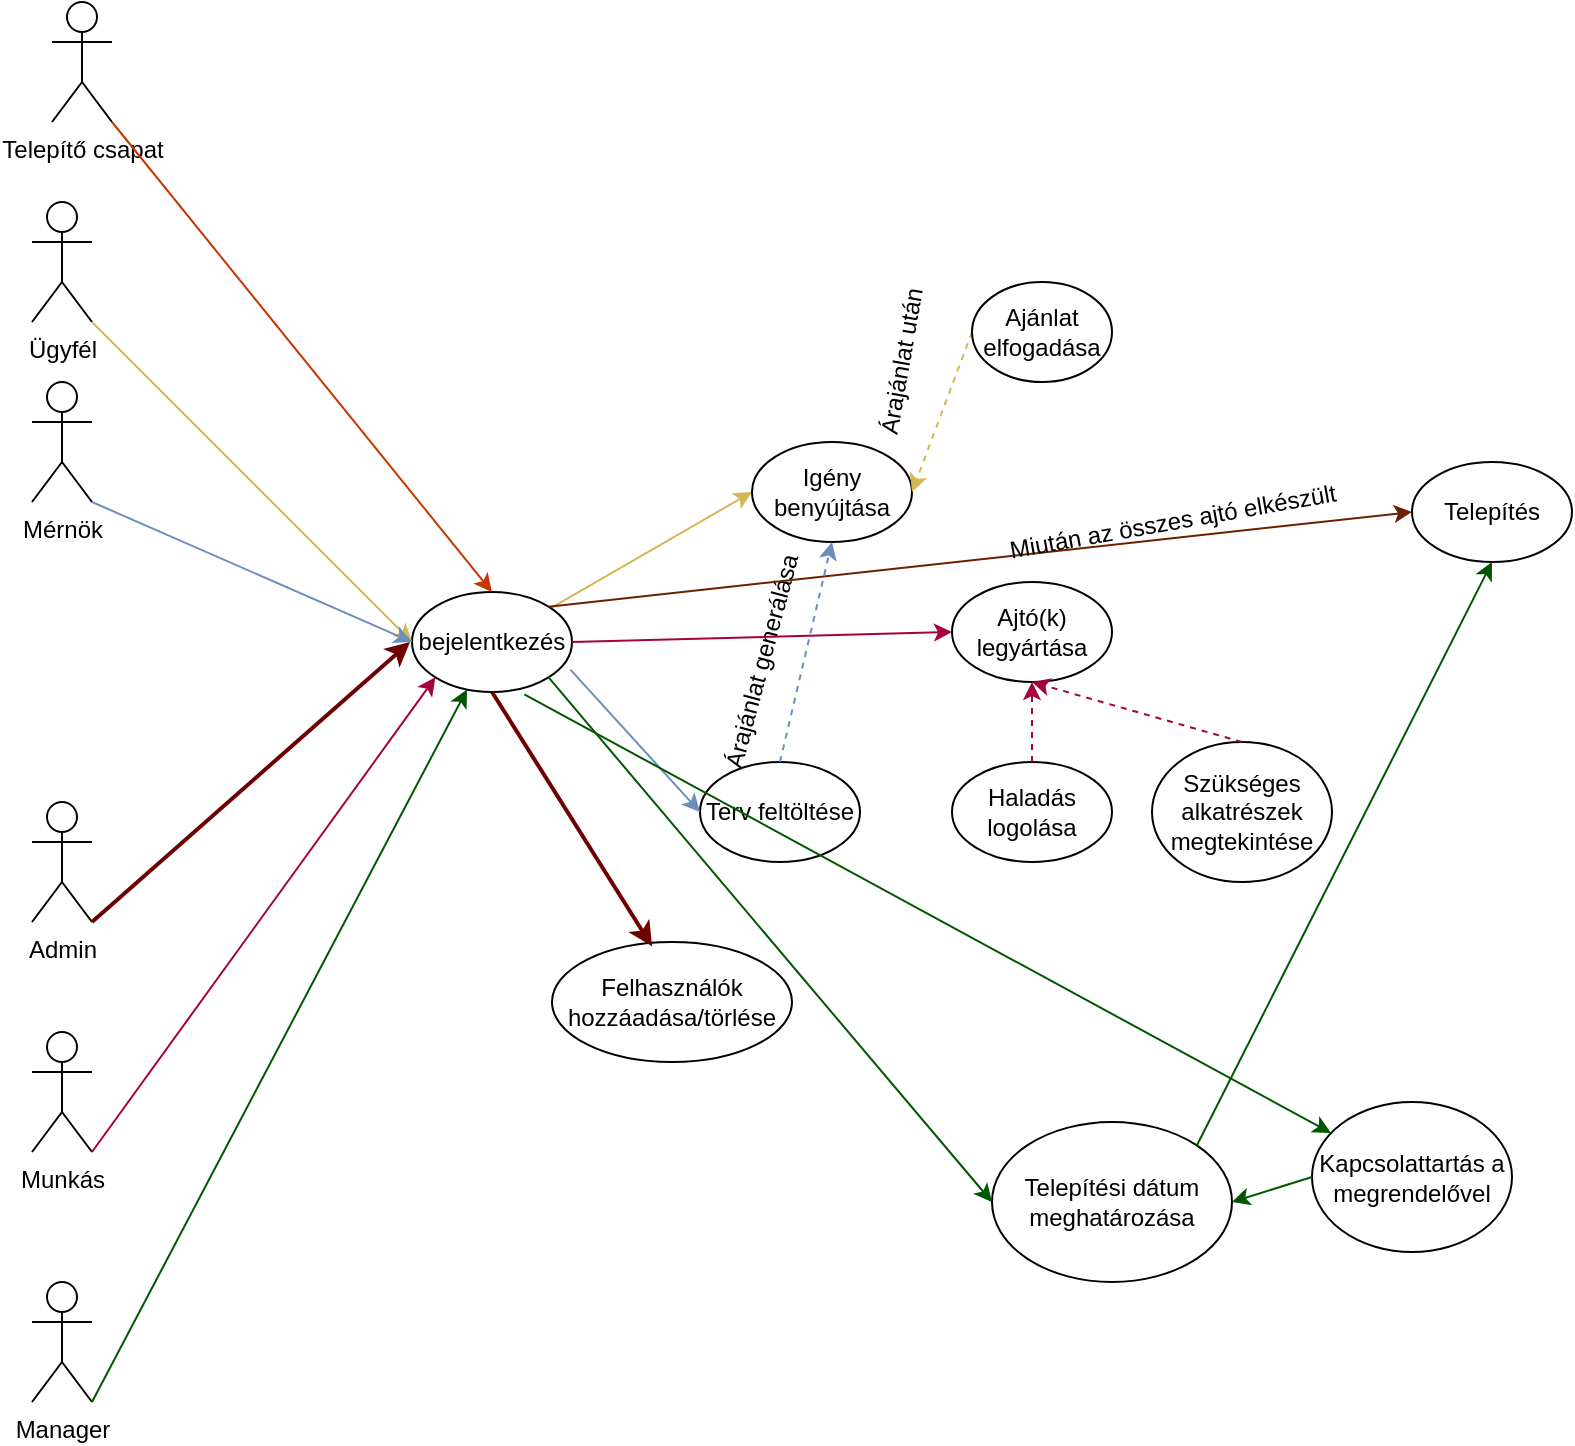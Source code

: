<mxfile version="12.7.6" type="device"><diagram id="hxNi5fXYaRUvgaKCj4vG" name="Page-1"><mxGraphModel dx="1483" dy="713" grid="1" gridSize="10" guides="1" tooltips="1" connect="1" arrows="1" fold="1" page="1" pageScale="1" pageWidth="827" pageHeight="1169" math="0" shadow="0"><root><mxCell id="0"/><mxCell id="1" parent="0"/><mxCell id="wrsXE0FORvsDx2m1cXRY-1" value="Ügyfél&lt;br&gt;" style="shape=umlActor;verticalLabelPosition=bottom;labelBackgroundColor=#ffffff;verticalAlign=top;html=1;outlineConnect=0;fontFamily=Helvetica;" vertex="1" parent="1"><mxGeometry x="40" y="110" width="30" height="60" as="geometry"/></mxCell><mxCell id="wrsXE0FORvsDx2m1cXRY-2" value="" style="endArrow=classic;html=1;fontFamily=Helvetica;entryX=0;entryY=0.5;entryDx=0;entryDy=0;fillColor=#fff2cc;strokeColor=#d6b656;" edge="1" parent="1" source="wrsXE0FORvsDx2m1cXRY-20" target="wrsXE0FORvsDx2m1cXRY-16"><mxGeometry width="50" height="50" relative="1" as="geometry"><mxPoint x="390" y="310" as="sourcePoint"/><mxPoint x="153.496" y="114.779" as="targetPoint"/></mxGeometry></mxCell><mxCell id="wrsXE0FORvsDx2m1cXRY-6" value="Mérnök" style="shape=umlActor;verticalLabelPosition=bottom;labelBackgroundColor=#ffffff;verticalAlign=top;html=1;outlineConnect=0;fontFamily=Helvetica;" vertex="1" parent="1"><mxGeometry x="40" y="200" width="30" height="60" as="geometry"/></mxCell><mxCell id="wrsXE0FORvsDx2m1cXRY-10" value="Admin&lt;br&gt;" style="shape=umlActor;verticalLabelPosition=bottom;labelBackgroundColor=#ffffff;verticalAlign=top;html=1;outlineConnect=0;fontFamily=Helvetica;" vertex="1" parent="1"><mxGeometry x="40" y="410" width="30" height="60" as="geometry"/></mxCell><mxCell id="wrsXE0FORvsDx2m1cXRY-16" value="Igény benyújtása" style="ellipse;whiteSpace=wrap;html=1;" vertex="1" parent="1"><mxGeometry x="400" y="230" width="80" height="50" as="geometry"/></mxCell><mxCell id="wrsXE0FORvsDx2m1cXRY-17" value="" style="endArrow=classic;html=1;fontFamily=Helvetica;entryX=1;entryY=0.5;entryDx=0;entryDy=0;exitX=0;exitY=0.5;exitDx=0;exitDy=0;dashed=1;fillColor=#fff2cc;strokeColor=#d6b656;" edge="1" parent="1" source="wrsXE0FORvsDx2m1cXRY-18" target="wrsXE0FORvsDx2m1cXRY-16"><mxGeometry width="50" height="50" relative="1" as="geometry"><mxPoint x="660" y="480" as="sourcePoint"/><mxPoint x="710" y="430" as="targetPoint"/></mxGeometry></mxCell><mxCell id="wrsXE0FORvsDx2m1cXRY-18" value="Ajánlat elfogadása" style="ellipse;whiteSpace=wrap;html=1;fontFamily=Helvetica;" vertex="1" parent="1"><mxGeometry x="510" y="150" width="70" height="50" as="geometry"/></mxCell><mxCell id="wrsXE0FORvsDx2m1cXRY-19" value="Árajánlat után" style="text;html=1;align=center;verticalAlign=middle;resizable=0;points=[];autosize=1;fontFamily=Helvetica;rotation=-80;" vertex="1" parent="1"><mxGeometry x="430" y="180" width="90" height="20" as="geometry"/></mxCell><mxCell id="wrsXE0FORvsDx2m1cXRY-20" value="bejelentkezés" style="ellipse;whiteSpace=wrap;html=1;fontFamily=Helvetica;" vertex="1" parent="1"><mxGeometry x="230" y="305" width="80" height="50" as="geometry"/></mxCell><mxCell id="wrsXE0FORvsDx2m1cXRY-21" value="" style="endArrow=classic;html=1;fontFamily=Helvetica;entryX=0;entryY=0.5;entryDx=0;entryDy=0;exitX=1;exitY=1;exitDx=0;exitDy=0;exitPerimeter=0;fillColor=#fff2cc;strokeColor=#d6b656;" edge="1" parent="1" source="wrsXE0FORvsDx2m1cXRY-1" target="wrsXE0FORvsDx2m1cXRY-20"><mxGeometry width="50" height="50" relative="1" as="geometry"><mxPoint x="410" y="340" as="sourcePoint"/><mxPoint x="460" y="290" as="targetPoint"/></mxGeometry></mxCell><mxCell id="wrsXE0FORvsDx2m1cXRY-22" value="" style="endArrow=classic;html=1;fontFamily=Helvetica;exitX=1;exitY=1;exitDx=0;exitDy=0;exitPerimeter=0;entryX=0;entryY=0.5;entryDx=0;entryDy=0;fillColor=#dae8fc;strokeColor=#6c8ebf;" edge="1" parent="1" source="wrsXE0FORvsDx2m1cXRY-6" target="wrsXE0FORvsDx2m1cXRY-20"><mxGeometry width="50" height="50" relative="1" as="geometry"><mxPoint x="410" y="340" as="sourcePoint"/><mxPoint x="460" y="290" as="targetPoint"/></mxGeometry></mxCell><mxCell id="wrsXE0FORvsDx2m1cXRY-25" value="" style="endArrow=classic;html=1;fontFamily=Helvetica;exitX=1;exitY=1;exitDx=0;exitDy=0;exitPerimeter=0;fillColor=#a20025;strokeColor=#6F0000;strokeWidth=2;" edge="1" parent="1" source="wrsXE0FORvsDx2m1cXRY-10"><mxGeometry width="50" height="50" relative="1" as="geometry"><mxPoint x="410" y="340" as="sourcePoint"/><mxPoint x="229" y="330" as="targetPoint"/></mxGeometry></mxCell><mxCell id="wrsXE0FORvsDx2m1cXRY-27" value="Terv feltöltése" style="ellipse;whiteSpace=wrap;html=1;fontFamily=Helvetica;" vertex="1" parent="1"><mxGeometry x="374" y="390" width="80" height="50" as="geometry"/></mxCell><mxCell id="wrsXE0FORvsDx2m1cXRY-28" value="" style="endArrow=classic;html=1;fontFamily=Helvetica;exitX=0.99;exitY=0.776;exitDx=0;exitDy=0;exitPerimeter=0;entryX=0;entryY=0.5;entryDx=0;entryDy=0;fillColor=#dae8fc;strokeColor=#6c8ebf;" edge="1" parent="1" source="wrsXE0FORvsDx2m1cXRY-20" target="wrsXE0FORvsDx2m1cXRY-27"><mxGeometry width="50" height="50" relative="1" as="geometry"><mxPoint x="410" y="340" as="sourcePoint"/><mxPoint x="460" y="290" as="targetPoint"/></mxGeometry></mxCell><mxCell id="wrsXE0FORvsDx2m1cXRY-29" value="" style="endArrow=classic;html=1;fontFamily=Helvetica;entryX=0.5;entryY=1;entryDx=0;entryDy=0;fillColor=#dae8fc;strokeColor=#6c8ebf;dashed=1;exitX=0.5;exitY=0;exitDx=0;exitDy=0;" edge="1" parent="1" source="wrsXE0FORvsDx2m1cXRY-27" target="wrsXE0FORvsDx2m1cXRY-16"><mxGeometry width="50" height="50" relative="1" as="geometry"><mxPoint x="410" y="340" as="sourcePoint"/><mxPoint x="460" y="290" as="targetPoint"/></mxGeometry></mxCell><mxCell id="wrsXE0FORvsDx2m1cXRY-35" value="Felhasználók hozzáadása/törlése" style="ellipse;whiteSpace=wrap;html=1;fontFamily=Helvetica;" vertex="1" parent="1"><mxGeometry x="300" y="480" width="120" height="60" as="geometry"/></mxCell><mxCell id="wrsXE0FORvsDx2m1cXRY-36" value="" style="endArrow=classic;html=1;fontFamily=Helvetica;exitX=0.5;exitY=1;exitDx=0;exitDy=0;entryX=0.417;entryY=0.037;entryDx=0;entryDy=0;entryPerimeter=0;fillColor=#a20025;strokeColor=#6F0000;strokeWidth=2;" edge="1" parent="1" source="wrsXE0FORvsDx2m1cXRY-20" target="wrsXE0FORvsDx2m1cXRY-35"><mxGeometry width="50" height="50" relative="1" as="geometry"><mxPoint x="410" y="340" as="sourcePoint"/><mxPoint x="460" y="290" as="targetPoint"/></mxGeometry></mxCell><mxCell id="wrsXE0FORvsDx2m1cXRY-37" value="Árajánlat generálása" style="text;html=1;align=center;verticalAlign=middle;resizable=0;points=[];autosize=1;fontFamily=Helvetica;rotation=-75;" vertex="1" parent="1"><mxGeometry x="340" y="330" width="130" height="20" as="geometry"/></mxCell><mxCell id="wrsXE0FORvsDx2m1cXRY-40" value="Ajtó(k) legyártása" style="ellipse;whiteSpace=wrap;html=1;fontFamily=Helvetica;" vertex="1" parent="1"><mxGeometry x="500" y="300" width="80" height="50" as="geometry"/></mxCell><mxCell id="wrsXE0FORvsDx2m1cXRY-42" value="Munkás" style="shape=umlActor;verticalLabelPosition=bottom;labelBackgroundColor=#ffffff;verticalAlign=top;html=1;outlineConnect=0;fontFamily=Helvetica;" vertex="1" parent="1"><mxGeometry x="40" y="525" width="30" height="60" as="geometry"/></mxCell><mxCell id="wrsXE0FORvsDx2m1cXRY-43" value="" style="endArrow=classic;html=1;strokeWidth=1;fontFamily=Helvetica;exitX=1;exitY=1;exitDx=0;exitDy=0;exitPerimeter=0;entryX=0;entryY=1;entryDx=0;entryDy=0;fillColor=#d80073;strokeColor=#A50040;" edge="1" parent="1" source="wrsXE0FORvsDx2m1cXRY-42" target="wrsXE0FORvsDx2m1cXRY-20"><mxGeometry width="50" height="50" relative="1" as="geometry"><mxPoint x="410" y="440" as="sourcePoint"/><mxPoint x="460" y="390" as="targetPoint"/></mxGeometry></mxCell><mxCell id="wrsXE0FORvsDx2m1cXRY-44" value="" style="endArrow=classic;html=1;strokeWidth=1;fontFamily=Helvetica;entryX=0;entryY=0.5;entryDx=0;entryDy=0;exitX=1;exitY=0.5;exitDx=0;exitDy=0;fillColor=#d80073;strokeColor=#A50040;" edge="1" parent="1" source="wrsXE0FORvsDx2m1cXRY-20" target="wrsXE0FORvsDx2m1cXRY-40"><mxGeometry width="50" height="50" relative="1" as="geometry"><mxPoint x="410" y="440" as="sourcePoint"/><mxPoint x="460" y="390" as="targetPoint"/></mxGeometry></mxCell><mxCell id="wrsXE0FORvsDx2m1cXRY-45" value="Haladás logolása" style="ellipse;whiteSpace=wrap;html=1;fontFamily=Helvetica;" vertex="1" parent="1"><mxGeometry x="500" y="390" width="80" height="50" as="geometry"/></mxCell><mxCell id="wrsXE0FORvsDx2m1cXRY-46" value="Szükséges alkatrészek megtekintése" style="ellipse;whiteSpace=wrap;html=1;fontFamily=Helvetica;" vertex="1" parent="1"><mxGeometry x="600" y="380" width="90" height="70" as="geometry"/></mxCell><mxCell id="wrsXE0FORvsDx2m1cXRY-47" value="" style="endArrow=classic;html=1;strokeWidth=1;fontFamily=Helvetica;exitX=0.5;exitY=0;exitDx=0;exitDy=0;entryX=0.5;entryY=1;entryDx=0;entryDy=0;fillColor=#d80073;strokeColor=#A50040;dashed=1;" edge="1" parent="1" source="wrsXE0FORvsDx2m1cXRY-46" target="wrsXE0FORvsDx2m1cXRY-40"><mxGeometry width="50" height="50" relative="1" as="geometry"><mxPoint x="410" y="440" as="sourcePoint"/><mxPoint x="460" y="390" as="targetPoint"/></mxGeometry></mxCell><mxCell id="wrsXE0FORvsDx2m1cXRY-48" value="" style="endArrow=classic;html=1;strokeWidth=1;fontFamily=Helvetica;exitX=0.5;exitY=0;exitDx=0;exitDy=0;entryX=0.5;entryY=1;entryDx=0;entryDy=0;fillColor=#d80073;strokeColor=#A50040;dashed=1;" edge="1" parent="1" source="wrsXE0FORvsDx2m1cXRY-45" target="wrsXE0FORvsDx2m1cXRY-40"><mxGeometry width="50" height="50" relative="1" as="geometry"><mxPoint x="410" y="440" as="sourcePoint"/><mxPoint x="460" y="390" as="targetPoint"/></mxGeometry></mxCell><mxCell id="wrsXE0FORvsDx2m1cXRY-49" value="" style="endArrow=classic;html=1;strokeWidth=1;fontFamily=Helvetica;exitX=1;exitY=0;exitDx=0;exitDy=0;entryX=0;entryY=0.5;entryDx=0;entryDy=0;fillColor=#a0522d;strokeColor=#6D1F00;" edge="1" parent="1" source="wrsXE0FORvsDx2m1cXRY-20" target="wrsXE0FORvsDx2m1cXRY-50"><mxGeometry width="50" height="50" relative="1" as="geometry"><mxPoint x="250" y="400" as="sourcePoint"/><mxPoint x="670" y="330" as="targetPoint"/></mxGeometry></mxCell><mxCell id="wrsXE0FORvsDx2m1cXRY-50" value="Telepítés&lt;br&gt;" style="ellipse;whiteSpace=wrap;html=1;fontFamily=Helvetica;" vertex="1" parent="1"><mxGeometry x="730" y="240" width="80" height="50" as="geometry"/></mxCell><mxCell id="wrsXE0FORvsDx2m1cXRY-51" value="Miután az összes ajtó elkészült" style="text;html=1;align=center;verticalAlign=middle;resizable=0;points=[];autosize=1;fontFamily=Helvetica;rotation=-10;" vertex="1" parent="1"><mxGeometry x="520" y="260" width="180" height="20" as="geometry"/></mxCell><mxCell id="wrsXE0FORvsDx2m1cXRY-54" value="Manager" style="shape=umlActor;verticalLabelPosition=bottom;labelBackgroundColor=#ffffff;verticalAlign=top;html=1;outlineConnect=0;fontFamily=Helvetica;" vertex="1" parent="1"><mxGeometry x="40" y="650" width="30" height="60" as="geometry"/></mxCell><mxCell id="wrsXE0FORvsDx2m1cXRY-55" value="" style="endArrow=classic;html=1;strokeWidth=1;fontFamily=Helvetica;exitX=1;exitY=1;exitDx=0;exitDy=0;exitPerimeter=0;fillColor=#008a00;strokeColor=#005700;" edge="1" parent="1" source="wrsXE0FORvsDx2m1cXRY-54" target="wrsXE0FORvsDx2m1cXRY-20"><mxGeometry width="50" height="50" relative="1" as="geometry"><mxPoint x="100" y="705" as="sourcePoint"/><mxPoint x="150" y="655" as="targetPoint"/></mxGeometry></mxCell><mxCell id="wrsXE0FORvsDx2m1cXRY-56" value="" style="endArrow=classic;html=1;strokeWidth=1;fontFamily=Helvetica;exitX=1;exitY=1;exitDx=0;exitDy=0;fillColor=#008a00;strokeColor=#005700;" edge="1" parent="1" source="wrsXE0FORvsDx2m1cXRY-20"><mxGeometry width="50" height="50" relative="1" as="geometry"><mxPoint x="660" y="400" as="sourcePoint"/><mxPoint x="520" y="610" as="targetPoint"/></mxGeometry></mxCell><mxCell id="wrsXE0FORvsDx2m1cXRY-57" value="Telepítési dátum meghatározása" style="ellipse;whiteSpace=wrap;html=1;fontFamily=Helvetica;" vertex="1" parent="1"><mxGeometry x="520" y="570" width="120" height="80" as="geometry"/></mxCell><mxCell id="wrsXE0FORvsDx2m1cXRY-59" value="Kapcsolattartás a megrendelővel" style="ellipse;whiteSpace=wrap;html=1;fontFamily=Helvetica;" vertex="1" parent="1"><mxGeometry x="680" y="560" width="100" height="75" as="geometry"/></mxCell><mxCell id="wrsXE0FORvsDx2m1cXRY-60" value="" style="endArrow=classic;html=1;strokeWidth=1;fontFamily=Helvetica;exitX=0.702;exitY=1.023;exitDx=0;exitDy=0;fillColor=#008a00;strokeColor=#005700;exitPerimeter=0;" edge="1" parent="1" source="wrsXE0FORvsDx2m1cXRY-20" target="wrsXE0FORvsDx2m1cXRY-59"><mxGeometry width="50" height="50" relative="1" as="geometry"><mxPoint x="308.691" y="357.42" as="sourcePoint"/><mxPoint x="530" y="620" as="targetPoint"/></mxGeometry></mxCell><mxCell id="wrsXE0FORvsDx2m1cXRY-61" value="" style="endArrow=classic;html=1;strokeWidth=1;fontFamily=Helvetica;exitX=1;exitY=0;exitDx=0;exitDy=0;entryX=0.5;entryY=1;entryDx=0;entryDy=0;fillColor=#008a00;strokeColor=#005700;" edge="1" parent="1" source="wrsXE0FORvsDx2m1cXRY-57" target="wrsXE0FORvsDx2m1cXRY-50"><mxGeometry width="50" height="50" relative="1" as="geometry"><mxPoint x="660" y="400" as="sourcePoint"/><mxPoint x="710" y="350" as="targetPoint"/></mxGeometry></mxCell><mxCell id="wrsXE0FORvsDx2m1cXRY-62" value="Telepítő csapat&lt;br&gt;" style="shape=umlActor;verticalLabelPosition=bottom;labelBackgroundColor=#ffffff;verticalAlign=top;html=1;outlineConnect=0;fontFamily=Helvetica;" vertex="1" parent="1"><mxGeometry x="50" y="10" width="30" height="60" as="geometry"/></mxCell><mxCell id="wrsXE0FORvsDx2m1cXRY-66" value="" style="endArrow=classic;html=1;strokeWidth=1;fontFamily=Helvetica;exitX=1;exitY=1;exitDx=0;exitDy=0;exitPerimeter=0;entryX=0.5;entryY=0;entryDx=0;entryDy=0;fillColor=#fa6800;strokeColor=#C73500;" edge="1" parent="1" source="wrsXE0FORvsDx2m1cXRY-62" target="wrsXE0FORvsDx2m1cXRY-20"><mxGeometry width="50" height="50" relative="1" as="geometry"><mxPoint x="660" y="370" as="sourcePoint"/><mxPoint x="710" y="320" as="targetPoint"/></mxGeometry></mxCell><mxCell id="wrsXE0FORvsDx2m1cXRY-68" value="" style="endArrow=classic;html=1;strokeWidth=1;fontFamily=Helvetica;exitX=0;exitY=0.5;exitDx=0;exitDy=0;entryX=1;entryY=0.5;entryDx=0;entryDy=0;fillColor=#008a00;strokeColor=#005700;" edge="1" parent="1" source="wrsXE0FORvsDx2m1cXRY-59" target="wrsXE0FORvsDx2m1cXRY-57"><mxGeometry width="50" height="50" relative="1" as="geometry"><mxPoint x="660" y="370" as="sourcePoint"/><mxPoint x="710" y="320" as="targetPoint"/></mxGeometry></mxCell></root></mxGraphModel></diagram></mxfile>